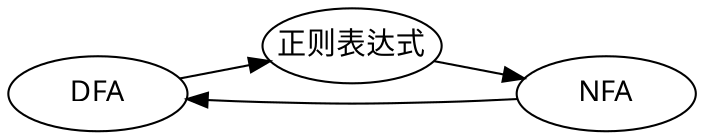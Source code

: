 digraph G {
node [shape = oval, fixedsize=true, width=1.2, fontname="Microsoft Yahei"]
rankdir = "LR"

dfa [label="DFA"]
nfa [label="NFA"]
rs [label=" 正则表达式 "]

nfa -> dfa

dfa -> rs

rs -> nfa
}